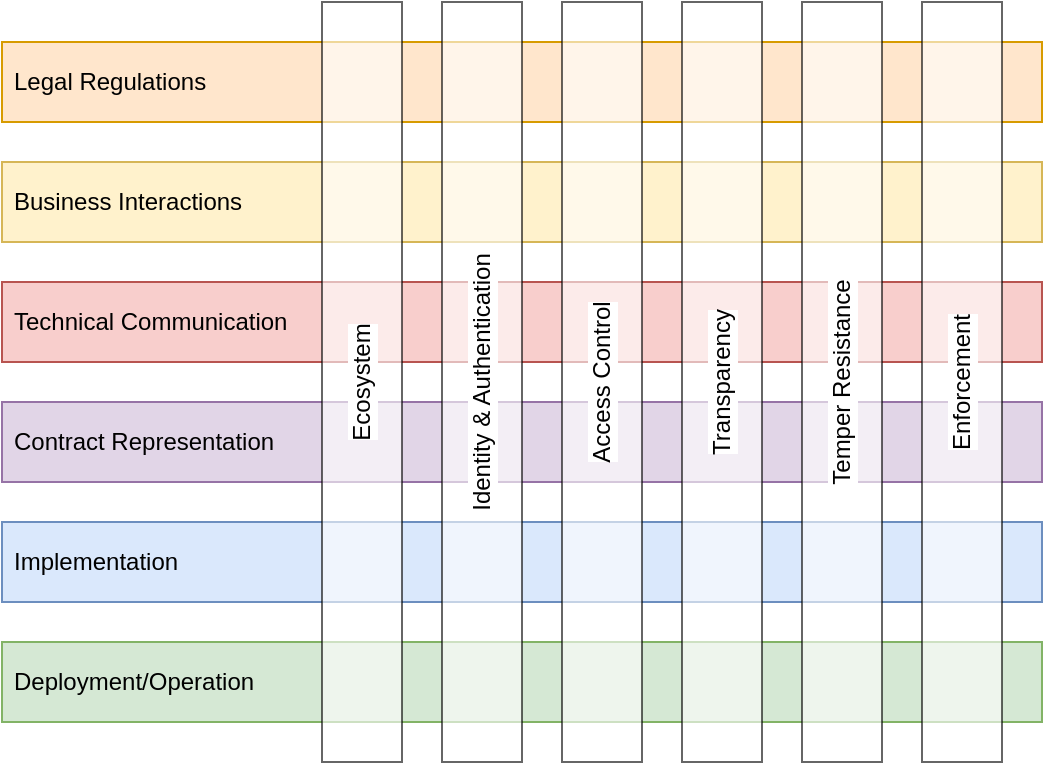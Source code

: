 <mxfile version="17.4.2" type="device"><diagram id="F-pWxNtoMdDNciY9tJxv" name="Page-1"><mxGraphModel dx="1018" dy="681" grid="1" gridSize="10" guides="1" tooltips="1" connect="1" arrows="1" fold="1" page="1" pageScale="1" pageWidth="827" pageHeight="1169" math="0" shadow="0"><root><mxCell id="0"/><mxCell id="1" parent="0"/><mxCell id="3g3FI2QSSU-5fy4gHdOC-6" value="Legal Regulations" style="rounded=0;whiteSpace=wrap;html=1;align=left;spacingLeft=4;fillColor=#ffe6cc;strokeColor=#d79b00;" vertex="1" parent="1"><mxGeometry x="40" y="200" width="520" height="40" as="geometry"/></mxCell><mxCell id="3g3FI2QSSU-5fy4gHdOC-7" value="Business Interactions" style="rounded=0;whiteSpace=wrap;html=1;align=left;spacingLeft=4;fillColor=#fff2cc;strokeColor=#d6b656;" vertex="1" parent="1"><mxGeometry x="40" y="260" width="520" height="40" as="geometry"/></mxCell><mxCell id="3g3FI2QSSU-5fy4gHdOC-8" value="Technical Communication" style="rounded=0;whiteSpace=wrap;html=1;align=left;spacingLeft=4;fillColor=#f8cecc;strokeColor=#b85450;" vertex="1" parent="1"><mxGeometry x="40" y="320" width="520" height="40" as="geometry"/></mxCell><mxCell id="3g3FI2QSSU-5fy4gHdOC-9" value="Implementation" style="rounded=0;whiteSpace=wrap;html=1;align=left;spacingLeft=4;fillColor=#dae8fc;strokeColor=#6c8ebf;" vertex="1" parent="1"><mxGeometry x="40" y="440" width="520" height="40" as="geometry"/></mxCell><mxCell id="3g3FI2QSSU-5fy4gHdOC-10" value="Deployment/Operation" style="rounded=0;whiteSpace=wrap;html=1;align=left;spacingLeft=4;fillColor=#d5e8d4;strokeColor=#82b366;" vertex="1" parent="1"><mxGeometry x="40" y="500" width="520" height="40" as="geometry"/></mxCell><mxCell id="3g3FI2QSSU-5fy4gHdOC-11" value="Contract Representation" style="rounded=0;whiteSpace=wrap;html=1;align=left;spacingLeft=4;fillColor=#e1d5e7;strokeColor=#9673a6;" vertex="1" parent="1"><mxGeometry x="40" y="380" width="520" height="40" as="geometry"/></mxCell><mxCell id="3g3FI2QSSU-5fy4gHdOC-1" value="Identity &amp;amp; Authentication" style="rounded=0;whiteSpace=wrap;html=1;rotation=-90;opacity=60;labelBackgroundColor=default;" vertex="1" parent="1"><mxGeometry x="90" y="350" width="380" height="40" as="geometry"/></mxCell><mxCell id="3g3FI2QSSU-5fy4gHdOC-4" value="Enforcement" style="rounded=0;whiteSpace=wrap;html=1;rotation=-90;opacity=60;labelBackgroundColor=default;" vertex="1" parent="1"><mxGeometry x="330" y="350" width="380" height="40" as="geometry"/></mxCell><mxCell id="3g3FI2QSSU-5fy4gHdOC-5" value="Ecosystem" style="rounded=0;whiteSpace=wrap;html=1;rotation=-90;opacity=60;labelBackgroundColor=default;" vertex="1" parent="1"><mxGeometry x="30" y="350" width="380" height="40" as="geometry"/></mxCell><mxCell id="3g3FI2QSSU-5fy4gHdOC-12" value="Access Control" style="rounded=0;whiteSpace=wrap;html=1;rotation=-90;opacity=60;labelBackgroundColor=default;" vertex="1" parent="1"><mxGeometry x="150" y="350" width="380" height="40" as="geometry"/></mxCell><mxCell id="3g3FI2QSSU-5fy4gHdOC-13" value="Transparency" style="rounded=0;whiteSpace=wrap;html=1;rotation=-90;opacity=60;labelBackgroundColor=default;" vertex="1" parent="1"><mxGeometry x="210" y="350" width="380" height="40" as="geometry"/></mxCell><mxCell id="3g3FI2QSSU-5fy4gHdOC-17" value="Temper Resistance" style="rounded=0;whiteSpace=wrap;html=1;rotation=-90;opacity=60;labelBackgroundColor=default;" vertex="1" parent="1"><mxGeometry x="270" y="350" width="380" height="40" as="geometry"/></mxCell></root></mxGraphModel></diagram></mxfile>